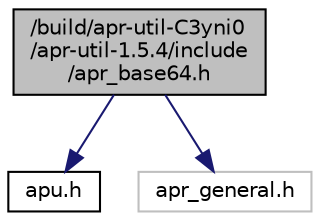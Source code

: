 digraph "/build/apr-util-C3yni0/apr-util-1.5.4/include/apr_base64.h"
{
  edge [fontname="Helvetica",fontsize="10",labelfontname="Helvetica",labelfontsize="10"];
  node [fontname="Helvetica",fontsize="10",shape=record];
  Node1 [label="/build/apr-util-C3yni0\l/apr-util-1.5.4/include\l/apr_base64.h",height=0.2,width=0.4,color="black", fillcolor="grey75", style="filled", fontcolor="black"];
  Node1 -> Node2 [color="midnightblue",fontsize="10",style="solid",fontname="Helvetica"];
  Node2 [label="apu.h",height=0.2,width=0.4,color="black", fillcolor="white", style="filled",URL="$apu_8h_source.html"];
  Node1 -> Node3 [color="midnightblue",fontsize="10",style="solid",fontname="Helvetica"];
  Node3 [label="apr_general.h",height=0.2,width=0.4,color="grey75", fillcolor="white", style="filled"];
}
